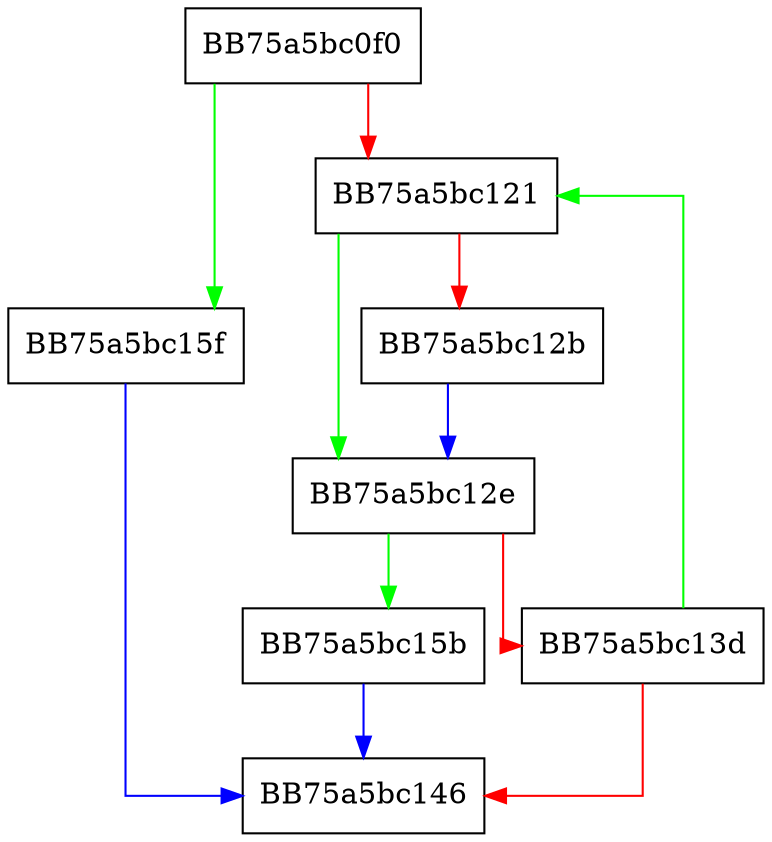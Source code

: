 digraph TestVmProcessProtectionMultiPath {
  node [shape="box"];
  graph [splines=ortho];
  BB75a5bc0f0 -> BB75a5bc15f [color="green"];
  BB75a5bc0f0 -> BB75a5bc121 [color="red"];
  BB75a5bc121 -> BB75a5bc12e [color="green"];
  BB75a5bc121 -> BB75a5bc12b [color="red"];
  BB75a5bc12b -> BB75a5bc12e [color="blue"];
  BB75a5bc12e -> BB75a5bc15b [color="green"];
  BB75a5bc12e -> BB75a5bc13d [color="red"];
  BB75a5bc13d -> BB75a5bc121 [color="green"];
  BB75a5bc13d -> BB75a5bc146 [color="red"];
  BB75a5bc15b -> BB75a5bc146 [color="blue"];
  BB75a5bc15f -> BB75a5bc146 [color="blue"];
}